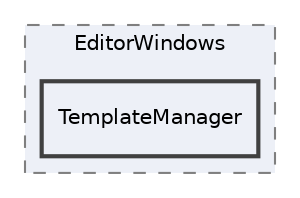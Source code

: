 digraph "Editor/UI/EditorWindows/TemplateManager"
{
 // LATEX_PDF_SIZE
  edge [fontname="Helvetica",fontsize="10",labelfontname="Helvetica",labelfontsize="10"];
  node [fontname="Helvetica",fontsize="10",shape=record];
  compound=true
  subgraph clusterdir_37c42c05ef4c9eddc2ac69b06612e95a {
    graph [ bgcolor="#edf0f7", pencolor="grey50", style="filled,dashed,", label="EditorWindows", fontname="Helvetica", fontsize="10", URL="dir_37c42c05ef4c9eddc2ac69b06612e95a.html"]
  dir_7f1ce0727d16d90a2b49cb46ea4af1e5 [shape=box, label="TemplateManager", style="filled,bold,", fillcolor="#edf0f7", color="grey25", URL="dir_7f1ce0727d16d90a2b49cb46ea4af1e5.html"];
  }
}
